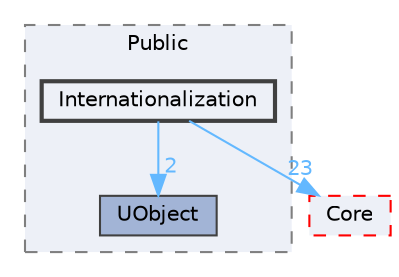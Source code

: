 digraph "Internationalization"
{
 // INTERACTIVE_SVG=YES
 // LATEX_PDF_SIZE
  bgcolor="transparent";
  edge [fontname=Helvetica,fontsize=10,labelfontname=Helvetica,labelfontsize=10];
  node [fontname=Helvetica,fontsize=10,shape=box,height=0.2,width=0.4];
  compound=true
  subgraph clusterdir_d202bf4e5fb27d15ff316e07c12c4ca6 {
    graph [ bgcolor="#edf0f7", pencolor="grey50", label="Public", fontname=Helvetica,fontsize=10 style="filled,dashed", URL="dir_d202bf4e5fb27d15ff316e07c12c4ca6.html",tooltip=""]
  dir_ec27b519b3809192a49df3b925bdab7c [label="UObject", fillcolor="#a2b4d6", color="grey25", style="filled", URL="dir_ec27b519b3809192a49df3b925bdab7c.html",tooltip=""];
  dir_116d2f0e8199688898702ebb7031442a [label="Internationalization", fillcolor="#edf0f7", color="grey25", style="filled,bold", URL="dir_116d2f0e8199688898702ebb7031442a.html",tooltip=""];
  }
  dir_0e6cddcc9caa1238c7f3774224afaa45 [label="Core", fillcolor="#edf0f7", color="red", style="filled,dashed", URL="dir_0e6cddcc9caa1238c7f3774224afaa45.html",tooltip=""];
  dir_116d2f0e8199688898702ebb7031442a->dir_0e6cddcc9caa1238c7f3774224afaa45 [headlabel="23", labeldistance=1.5 headhref="dir_000527_000266.html" href="dir_000527_000266.html" color="steelblue1" fontcolor="steelblue1"];
  dir_116d2f0e8199688898702ebb7031442a->dir_ec27b519b3809192a49df3b925bdab7c [headlabel="2", labeldistance=1.5 headhref="dir_000527_001229.html" href="dir_000527_001229.html" color="steelblue1" fontcolor="steelblue1"];
}
